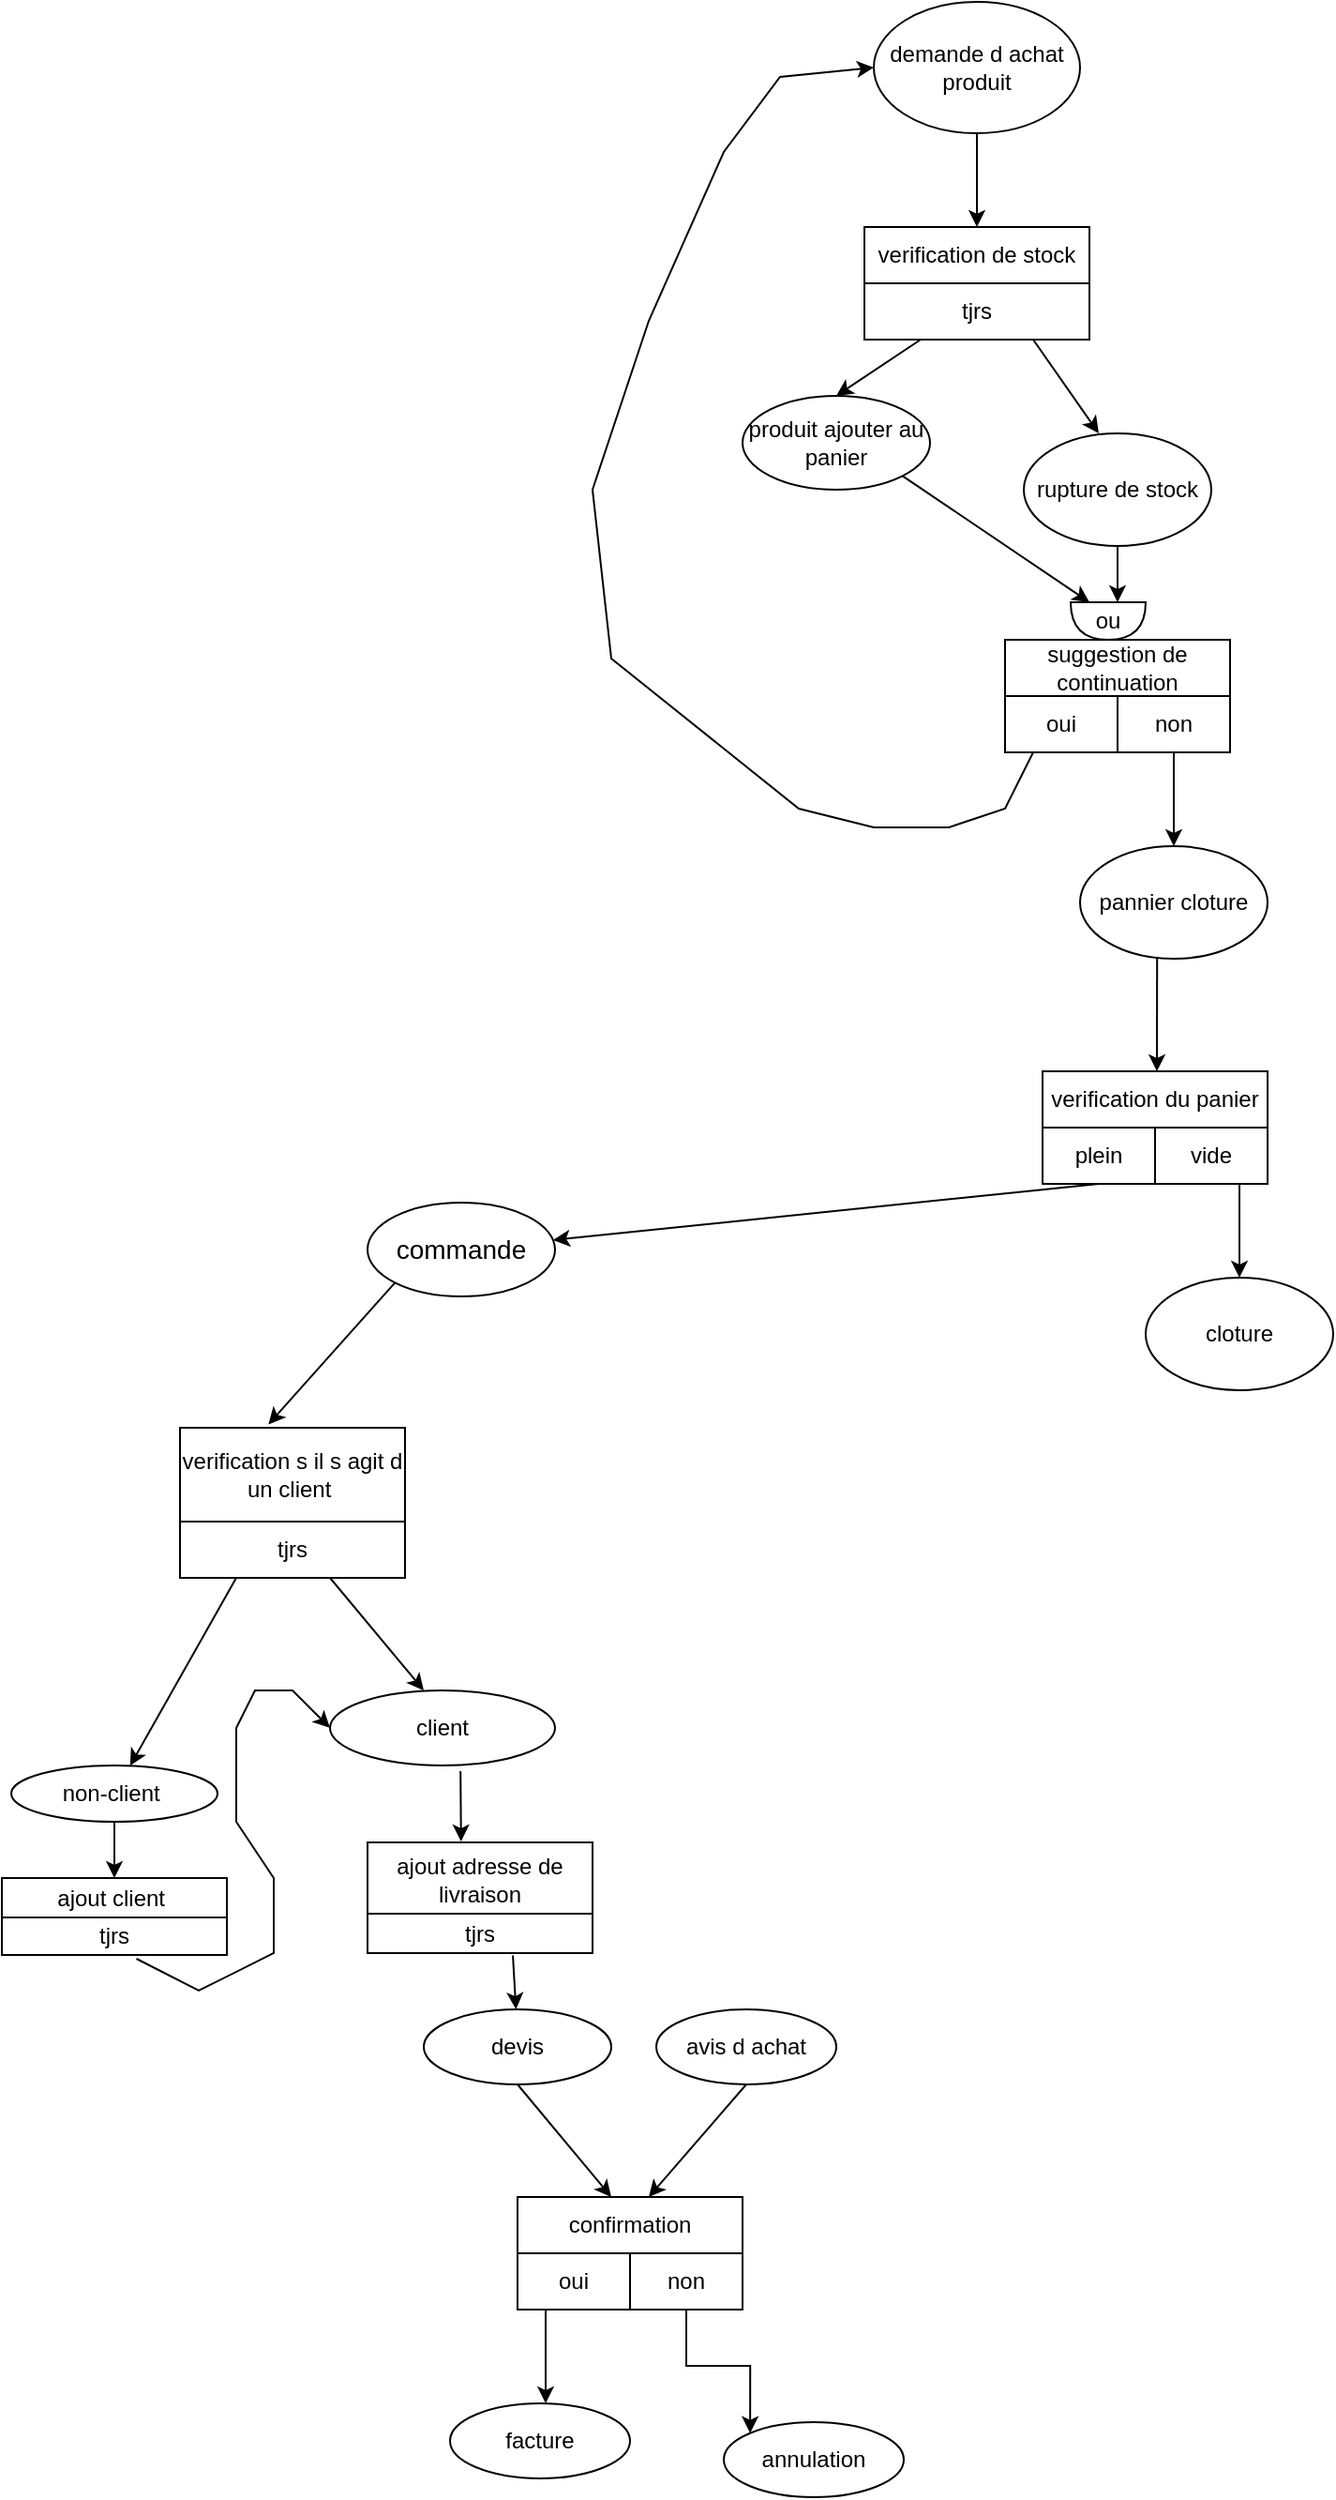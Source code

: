 <mxfile version="23.1.1" type="device" pages="2">
  <diagram id="C5RBs43oDa-KdzZeNtuy" name="Page-1">
    <mxGraphModel dx="1105" dy="658" grid="1" gridSize="10" guides="1" tooltips="1" connect="1" arrows="1" fold="1" page="1" pageScale="1" pageWidth="827" pageHeight="1169" math="0" shadow="0">
      <root>
        <mxCell id="WIyWlLk6GJQsqaUBKTNV-0" />
        <mxCell id="WIyWlLk6GJQsqaUBKTNV-1" parent="WIyWlLk6GJQsqaUBKTNV-0" />
        <mxCell id="PLZqTz8qko_gE4AXY9Jm-1" value="&lt;font style=&quot;font-size: 14px;&quot;&gt;commande&lt;/font&gt;" style="ellipse;whiteSpace=wrap;html=1;" vertex="1" parent="WIyWlLk6GJQsqaUBKTNV-1">
          <mxGeometry x="260" y="730" width="100" height="50" as="geometry" />
        </mxCell>
        <mxCell id="PLZqTz8qko_gE4AXY9Jm-3" value="" style="endArrow=classic;html=1;rounded=0;exitX=0;exitY=1;exitDx=0;exitDy=0;entryX=0.393;entryY=-0.036;entryDx=0;entryDy=0;entryPerimeter=0;" edge="1" parent="WIyWlLk6GJQsqaUBKTNV-1" source="PLZqTz8qko_gE4AXY9Jm-1" target="PLZqTz8qko_gE4AXY9Jm-10">
          <mxGeometry width="50" height="50" relative="1" as="geometry">
            <mxPoint x="380" y="960" as="sourcePoint" />
            <mxPoint x="208.546" y="830" as="targetPoint" />
          </mxGeometry>
        </mxCell>
        <mxCell id="PLZqTz8qko_gE4AXY9Jm-10" value="verification s il s agit d un client&amp;nbsp;" style="rounded=0;whiteSpace=wrap;html=1;" vertex="1" parent="WIyWlLk6GJQsqaUBKTNV-1">
          <mxGeometry x="160" y="850" width="120" height="50" as="geometry" />
        </mxCell>
        <mxCell id="PLZqTz8qko_gE4AXY9Jm-11" value="tjrs" style="rounded=0;whiteSpace=wrap;html=1;" vertex="1" parent="WIyWlLk6GJQsqaUBKTNV-1">
          <mxGeometry x="160" y="900" width="120" height="30" as="geometry" />
        </mxCell>
        <mxCell id="PLZqTz8qko_gE4AXY9Jm-13" value="" style="endArrow=classic;html=1;rounded=0;" edge="1" parent="WIyWlLk6GJQsqaUBKTNV-1">
          <mxGeometry width="50" height="50" relative="1" as="geometry">
            <mxPoint x="240" y="930" as="sourcePoint" />
            <mxPoint x="290" y="990" as="targetPoint" />
          </mxGeometry>
        </mxCell>
        <mxCell id="PLZqTz8qko_gE4AXY9Jm-14" value="" style="endArrow=classic;html=1;rounded=0;exitX=0.25;exitY=1;exitDx=0;exitDy=0;" edge="1" parent="WIyWlLk6GJQsqaUBKTNV-1" source="PLZqTz8qko_gE4AXY9Jm-11" target="PLZqTz8qko_gE4AXY9Jm-15">
          <mxGeometry width="50" height="50" relative="1" as="geometry">
            <mxPoint x="380" y="960" as="sourcePoint" />
            <mxPoint x="140" y="980" as="targetPoint" />
          </mxGeometry>
        </mxCell>
        <mxCell id="PLZqTz8qko_gE4AXY9Jm-15" value="non-client&amp;nbsp;" style="ellipse;whiteSpace=wrap;html=1;" vertex="1" parent="WIyWlLk6GJQsqaUBKTNV-1">
          <mxGeometry x="70" y="1030" width="110" height="30" as="geometry" />
        </mxCell>
        <mxCell id="PLZqTz8qko_gE4AXY9Jm-16" value="client" style="ellipse;whiteSpace=wrap;html=1;" vertex="1" parent="WIyWlLk6GJQsqaUBKTNV-1">
          <mxGeometry x="240" y="990" width="120" height="40" as="geometry" />
        </mxCell>
        <mxCell id="QAGAs0d7s2KeOODQNL1N-1" value="" style="endArrow=classic;html=1;rounded=0;exitX=0.5;exitY=1;exitDx=0;exitDy=0;" edge="1" parent="WIyWlLk6GJQsqaUBKTNV-1" source="PLZqTz8qko_gE4AXY9Jm-15" target="QAGAs0d7s2KeOODQNL1N-2">
          <mxGeometry width="50" height="50" relative="1" as="geometry">
            <mxPoint x="260" y="1190" as="sourcePoint" />
            <mxPoint x="310" y="1100" as="targetPoint" />
            <Array as="points" />
          </mxGeometry>
        </mxCell>
        <mxCell id="QAGAs0d7s2KeOODQNL1N-2" value="ajout client&amp;nbsp;" style="rounded=0;whiteSpace=wrap;html=1;" vertex="1" parent="WIyWlLk6GJQsqaUBKTNV-1">
          <mxGeometry x="65" y="1090" width="120" height="21" as="geometry" />
        </mxCell>
        <mxCell id="QAGAs0d7s2KeOODQNL1N-3" value="tjrs" style="rounded=0;whiteSpace=wrap;html=1;" vertex="1" parent="WIyWlLk6GJQsqaUBKTNV-1">
          <mxGeometry x="65" y="1111" width="120" height="20" as="geometry" />
        </mxCell>
        <mxCell id="QAGAs0d7s2KeOODQNL1N-5" value="" style="endArrow=classic;html=1;rounded=0;exitX=0.598;exitY=1.1;exitDx=0;exitDy=0;exitPerimeter=0;entryX=0;entryY=0.5;entryDx=0;entryDy=0;" edge="1" parent="WIyWlLk6GJQsqaUBKTNV-1" source="QAGAs0d7s2KeOODQNL1N-3" target="PLZqTz8qko_gE4AXY9Jm-16">
          <mxGeometry width="50" height="50" relative="1" as="geometry">
            <mxPoint x="260" y="1190" as="sourcePoint" />
            <mxPoint x="310" y="1140" as="targetPoint" />
            <Array as="points">
              <mxPoint x="170" y="1150" />
              <mxPoint x="210" y="1130" />
              <mxPoint x="210" y="1090" />
              <mxPoint x="190" y="1060" />
              <mxPoint x="190" y="1030" />
              <mxPoint x="190" y="1010" />
              <mxPoint x="200" y="990" />
              <mxPoint x="220" y="990" />
            </Array>
          </mxGeometry>
        </mxCell>
        <mxCell id="QAGAs0d7s2KeOODQNL1N-6" value="" style="endArrow=classic;html=1;rounded=0;exitX=0.58;exitY=1.075;exitDx=0;exitDy=0;exitPerimeter=0;" edge="1" parent="WIyWlLk6GJQsqaUBKTNV-1" source="PLZqTz8qko_gE4AXY9Jm-16">
          <mxGeometry width="50" height="50" relative="1" as="geometry">
            <mxPoint x="260" y="1190" as="sourcePoint" />
            <mxPoint x="309.887" y="1070.5" as="targetPoint" />
          </mxGeometry>
        </mxCell>
        <mxCell id="QAGAs0d7s2KeOODQNL1N-10" value="demande d achat produit" style="ellipse;whiteSpace=wrap;html=1;" vertex="1" parent="WIyWlLk6GJQsqaUBKTNV-1">
          <mxGeometry x="530" y="90" width="110" height="70" as="geometry" />
        </mxCell>
        <mxCell id="QAGAs0d7s2KeOODQNL1N-11" value="" style="endArrow=classic;html=1;rounded=0;exitX=0.5;exitY=1;exitDx=0;exitDy=0;" edge="1" parent="WIyWlLk6GJQsqaUBKTNV-1" source="QAGAs0d7s2KeOODQNL1N-10">
          <mxGeometry width="50" height="50" relative="1" as="geometry">
            <mxPoint x="430" y="180" as="sourcePoint" />
            <mxPoint x="585" y="210" as="targetPoint" />
          </mxGeometry>
        </mxCell>
        <mxCell id="QAGAs0d7s2KeOODQNL1N-13" value="verification de stock" style="rounded=0;whiteSpace=wrap;html=1;" vertex="1" parent="WIyWlLk6GJQsqaUBKTNV-1">
          <mxGeometry x="525" y="210" width="120" height="30" as="geometry" />
        </mxCell>
        <mxCell id="QAGAs0d7s2KeOODQNL1N-15" value="tjrs" style="rounded=0;whiteSpace=wrap;html=1;" vertex="1" parent="WIyWlLk6GJQsqaUBKTNV-1">
          <mxGeometry x="525" y="240" width="120" height="30" as="geometry" />
        </mxCell>
        <mxCell id="QAGAs0d7s2KeOODQNL1N-16" value="" style="endArrow=classic;html=1;rounded=0;exitX=0.25;exitY=1;exitDx=0;exitDy=0;entryX=0.5;entryY=0;entryDx=0;entryDy=0;" edge="1" parent="WIyWlLk6GJQsqaUBKTNV-1" source="QAGAs0d7s2KeOODQNL1N-15" target="QAGAs0d7s2KeOODQNL1N-18">
          <mxGeometry width="50" height="50" relative="1" as="geometry">
            <mxPoint x="430" y="180" as="sourcePoint" />
            <mxPoint x="520" y="310" as="targetPoint" />
          </mxGeometry>
        </mxCell>
        <mxCell id="QAGAs0d7s2KeOODQNL1N-17" value="" style="endArrow=classic;html=1;rounded=0;exitX=0.75;exitY=1;exitDx=0;exitDy=0;" edge="1" parent="WIyWlLk6GJQsqaUBKTNV-1" source="QAGAs0d7s2KeOODQNL1N-15">
          <mxGeometry width="50" height="50" relative="1" as="geometry">
            <mxPoint x="565" y="280" as="sourcePoint" />
            <mxPoint x="650" y="320" as="targetPoint" />
          </mxGeometry>
        </mxCell>
        <mxCell id="QAGAs0d7s2KeOODQNL1N-18" value="produit ajouter au panier" style="ellipse;whiteSpace=wrap;html=1;" vertex="1" parent="WIyWlLk6GJQsqaUBKTNV-1">
          <mxGeometry x="460" y="300" width="100" height="50" as="geometry" />
        </mxCell>
        <mxCell id="QAGAs0d7s2KeOODQNL1N-19" value="rupture de stock" style="ellipse;whiteSpace=wrap;html=1;" vertex="1" parent="WIyWlLk6GJQsqaUBKTNV-1">
          <mxGeometry x="610" y="320" width="100" height="60" as="geometry" />
        </mxCell>
        <mxCell id="QAGAs0d7s2KeOODQNL1N-31" value="" style="endArrow=classic;html=1;rounded=0;exitX=0.5;exitY=1;exitDx=0;exitDy=0;" edge="1" parent="WIyWlLk6GJQsqaUBKTNV-1" source="QAGAs0d7s2KeOODQNL1N-19">
          <mxGeometry width="50" height="50" relative="1" as="geometry">
            <mxPoint x="510" y="380" as="sourcePoint" />
            <mxPoint x="660" y="410" as="targetPoint" />
          </mxGeometry>
        </mxCell>
        <mxCell id="QAGAs0d7s2KeOODQNL1N-32" value="suggestion de continuation" style="rounded=0;whiteSpace=wrap;html=1;" vertex="1" parent="WIyWlLk6GJQsqaUBKTNV-1">
          <mxGeometry x="600" y="430" width="120" height="30" as="geometry" />
        </mxCell>
        <mxCell id="QAGAs0d7s2KeOODQNL1N-33" value="oui" style="rounded=0;whiteSpace=wrap;html=1;" vertex="1" parent="WIyWlLk6GJQsqaUBKTNV-1">
          <mxGeometry x="600" y="460" width="60" height="30" as="geometry" />
        </mxCell>
        <mxCell id="QAGAs0d7s2KeOODQNL1N-77" value="non" style="rounded=0;whiteSpace=wrap;html=1;" vertex="1" parent="WIyWlLk6GJQsqaUBKTNV-1">
          <mxGeometry x="660" y="460" width="60" height="30" as="geometry" />
        </mxCell>
        <mxCell id="QAGAs0d7s2KeOODQNL1N-78" value="" style="endArrow=classic;html=1;rounded=0;exitX=1;exitY=1;exitDx=0;exitDy=0;entryX=0;entryY=0.75;entryDx=0;entryDy=0;entryPerimeter=0;" edge="1" parent="WIyWlLk6GJQsqaUBKTNV-1" source="QAGAs0d7s2KeOODQNL1N-18" target="QAGAs0d7s2KeOODQNL1N-79">
          <mxGeometry width="50" height="50" relative="1" as="geometry">
            <mxPoint x="400" y="360" as="sourcePoint" />
            <mxPoint x="630" y="400" as="targetPoint" />
          </mxGeometry>
        </mxCell>
        <mxCell id="QAGAs0d7s2KeOODQNL1N-79" value="ou" style="shape=or;whiteSpace=wrap;html=1;direction=south;" vertex="1" parent="WIyWlLk6GJQsqaUBKTNV-1">
          <mxGeometry x="635" y="410" width="40" height="20" as="geometry" />
        </mxCell>
        <mxCell id="QAGAs0d7s2KeOODQNL1N-81" value="" style="endArrow=classic;html=1;rounded=0;exitX=0.25;exitY=1;exitDx=0;exitDy=0;entryX=0;entryY=0.5;entryDx=0;entryDy=0;" edge="1" parent="WIyWlLk6GJQsqaUBKTNV-1" source="QAGAs0d7s2KeOODQNL1N-33" target="QAGAs0d7s2KeOODQNL1N-10">
          <mxGeometry width="50" height="50" relative="1" as="geometry">
            <mxPoint x="400" y="360" as="sourcePoint" />
            <mxPoint x="450" y="310" as="targetPoint" />
            <Array as="points">
              <mxPoint x="600" y="520" />
              <mxPoint x="570" y="530" />
              <mxPoint x="530" y="530" />
              <mxPoint x="490" y="520" />
              <mxPoint x="390" y="440" />
              <mxPoint x="380" y="350" />
              <mxPoint x="410" y="260" />
              <mxPoint x="450" y="170" />
              <mxPoint x="480" y="130" />
            </Array>
          </mxGeometry>
        </mxCell>
        <mxCell id="QAGAs0d7s2KeOODQNL1N-82" value="" style="endArrow=classic;html=1;rounded=0;exitX=0.5;exitY=1;exitDx=0;exitDy=0;" edge="1" parent="WIyWlLk6GJQsqaUBKTNV-1" source="QAGAs0d7s2KeOODQNL1N-77">
          <mxGeometry width="50" height="50" relative="1" as="geometry">
            <mxPoint x="400" y="360" as="sourcePoint" />
            <mxPoint x="690" y="540" as="targetPoint" />
          </mxGeometry>
        </mxCell>
        <mxCell id="QAGAs0d7s2KeOODQNL1N-83" value="pannier cloture" style="ellipse;whiteSpace=wrap;html=1;" vertex="1" parent="WIyWlLk6GJQsqaUBKTNV-1">
          <mxGeometry x="640" y="540" width="100" height="60" as="geometry" />
        </mxCell>
        <mxCell id="QAGAs0d7s2KeOODQNL1N-84" value="" style="endArrow=classic;html=1;rounded=0;exitX=0.411;exitY=0.984;exitDx=0;exitDy=0;exitPerimeter=0;" edge="1" parent="WIyWlLk6GJQsqaUBKTNV-1" source="QAGAs0d7s2KeOODQNL1N-83">
          <mxGeometry width="50" height="50" relative="1" as="geometry">
            <mxPoint x="400" y="710" as="sourcePoint" />
            <mxPoint x="681" y="660" as="targetPoint" />
          </mxGeometry>
        </mxCell>
        <mxCell id="QAGAs0d7s2KeOODQNL1N-85" value="verification du panier" style="rounded=0;whiteSpace=wrap;html=1;" vertex="1" parent="WIyWlLk6GJQsqaUBKTNV-1">
          <mxGeometry x="620" y="660" width="120" height="30" as="geometry" />
        </mxCell>
        <mxCell id="QAGAs0d7s2KeOODQNL1N-86" value="vide" style="rounded=0;whiteSpace=wrap;html=1;" vertex="1" parent="WIyWlLk6GJQsqaUBKTNV-1">
          <mxGeometry x="680" y="690" width="60" height="30" as="geometry" />
        </mxCell>
        <mxCell id="QAGAs0d7s2KeOODQNL1N-87" value="plein" style="rounded=0;whiteSpace=wrap;html=1;" vertex="1" parent="WIyWlLk6GJQsqaUBKTNV-1">
          <mxGeometry x="620" y="690" width="60" height="30" as="geometry" />
        </mxCell>
        <mxCell id="QAGAs0d7s2KeOODQNL1N-88" value="" style="endArrow=classic;html=1;rounded=0;exitX=0.75;exitY=1;exitDx=0;exitDy=0;" edge="1" parent="WIyWlLk6GJQsqaUBKTNV-1" source="QAGAs0d7s2KeOODQNL1N-86">
          <mxGeometry width="50" height="50" relative="1" as="geometry">
            <mxPoint x="691" y="609" as="sourcePoint" />
            <mxPoint x="725" y="770" as="targetPoint" />
          </mxGeometry>
        </mxCell>
        <mxCell id="QAGAs0d7s2KeOODQNL1N-89" value="cloture" style="ellipse;whiteSpace=wrap;html=1;" vertex="1" parent="WIyWlLk6GJQsqaUBKTNV-1">
          <mxGeometry x="675" y="770" width="100" height="60" as="geometry" />
        </mxCell>
        <mxCell id="QAGAs0d7s2KeOODQNL1N-91" value="" style="endArrow=classic;html=1;rounded=0;exitX=0.5;exitY=1;exitDx=0;exitDy=0;" edge="1" parent="WIyWlLk6GJQsqaUBKTNV-1" source="QAGAs0d7s2KeOODQNL1N-87" target="PLZqTz8qko_gE4AXY9Jm-1">
          <mxGeometry width="50" height="50" relative="1" as="geometry">
            <mxPoint x="735" y="730" as="sourcePoint" />
            <mxPoint x="610" y="760" as="targetPoint" />
          </mxGeometry>
        </mxCell>
        <mxCell id="QAGAs0d7s2KeOODQNL1N-93" value="ajout adresse de livraison" style="rounded=0;whiteSpace=wrap;html=1;" vertex="1" parent="WIyWlLk6GJQsqaUBKTNV-1">
          <mxGeometry x="260" y="1071" width="120" height="39" as="geometry" />
        </mxCell>
        <mxCell id="QAGAs0d7s2KeOODQNL1N-94" value="tjrs" style="rounded=0;whiteSpace=wrap;html=1;" vertex="1" parent="WIyWlLk6GJQsqaUBKTNV-1">
          <mxGeometry x="260" y="1109" width="120" height="21" as="geometry" />
        </mxCell>
        <mxCell id="QAGAs0d7s2KeOODQNL1N-95" value="" style="endArrow=classic;html=1;rounded=0;exitX=0.646;exitY=1.06;exitDx=0;exitDy=0;exitPerimeter=0;" edge="1" parent="WIyWlLk6GJQsqaUBKTNV-1" source="QAGAs0d7s2KeOODQNL1N-94" target="QAGAs0d7s2KeOODQNL1N-96">
          <mxGeometry width="50" height="50" relative="1" as="geometry">
            <mxPoint x="400" y="1130" as="sourcePoint" />
            <mxPoint x="338" y="1200" as="targetPoint" />
          </mxGeometry>
        </mxCell>
        <mxCell id="QAGAs0d7s2KeOODQNL1N-96" value="devis" style="ellipse;whiteSpace=wrap;html=1;" vertex="1" parent="WIyWlLk6GJQsqaUBKTNV-1">
          <mxGeometry x="290" y="1160" width="100" height="40" as="geometry" />
        </mxCell>
        <mxCell id="QAGAs0d7s2KeOODQNL1N-97" value="avis d achat" style="ellipse;whiteSpace=wrap;html=1;" vertex="1" parent="WIyWlLk6GJQsqaUBKTNV-1">
          <mxGeometry x="414" y="1160" width="96" height="40" as="geometry" />
        </mxCell>
        <mxCell id="QAGAs0d7s2KeOODQNL1N-98" value="" style="endArrow=classic;html=1;rounded=0;exitX=0.5;exitY=1;exitDx=0;exitDy=0;" edge="1" parent="WIyWlLk6GJQsqaUBKTNV-1" source="QAGAs0d7s2KeOODQNL1N-97">
          <mxGeometry width="50" height="50" relative="1" as="geometry">
            <mxPoint x="400" y="1130" as="sourcePoint" />
            <mxPoint x="410" y="1260" as="targetPoint" />
          </mxGeometry>
        </mxCell>
        <mxCell id="QAGAs0d7s2KeOODQNL1N-99" value="" style="endArrow=classic;html=1;rounded=0;exitX=0.5;exitY=1;exitDx=0;exitDy=0;" edge="1" parent="WIyWlLk6GJQsqaUBKTNV-1" source="QAGAs0d7s2KeOODQNL1N-96">
          <mxGeometry width="50" height="50" relative="1" as="geometry">
            <mxPoint x="400" y="1130" as="sourcePoint" />
            <mxPoint x="390" y="1260" as="targetPoint" />
          </mxGeometry>
        </mxCell>
        <mxCell id="QAGAs0d7s2KeOODQNL1N-100" value="confirmation" style="rounded=0;whiteSpace=wrap;html=1;" vertex="1" parent="WIyWlLk6GJQsqaUBKTNV-1">
          <mxGeometry x="340" y="1260" width="120" height="30" as="geometry" />
        </mxCell>
        <mxCell id="QAGAs0d7s2KeOODQNL1N-101" value="oui" style="rounded=0;whiteSpace=wrap;html=1;" vertex="1" parent="WIyWlLk6GJQsqaUBKTNV-1">
          <mxGeometry x="340" y="1290" width="60" height="30" as="geometry" />
        </mxCell>
        <mxCell id="QAGAs0d7s2KeOODQNL1N-107" style="edgeStyle=orthogonalEdgeStyle;rounded=0;orthogonalLoop=1;jettySize=auto;html=1;entryX=0;entryY=0;entryDx=0;entryDy=0;" edge="1" parent="WIyWlLk6GJQsqaUBKTNV-1" source="QAGAs0d7s2KeOODQNL1N-102" target="QAGAs0d7s2KeOODQNL1N-106">
          <mxGeometry relative="1" as="geometry" />
        </mxCell>
        <mxCell id="QAGAs0d7s2KeOODQNL1N-102" value="non" style="rounded=0;whiteSpace=wrap;html=1;" vertex="1" parent="WIyWlLk6GJQsqaUBKTNV-1">
          <mxGeometry x="400" y="1290" width="60" height="30" as="geometry" />
        </mxCell>
        <mxCell id="QAGAs0d7s2KeOODQNL1N-104" value="" style="endArrow=classic;html=1;rounded=0;exitX=0.25;exitY=1;exitDx=0;exitDy=0;" edge="1" parent="WIyWlLk6GJQsqaUBKTNV-1" source="QAGAs0d7s2KeOODQNL1N-101">
          <mxGeometry width="50" height="50" relative="1" as="geometry">
            <mxPoint x="400" y="1360" as="sourcePoint" />
            <mxPoint x="355" y="1370" as="targetPoint" />
          </mxGeometry>
        </mxCell>
        <mxCell id="QAGAs0d7s2KeOODQNL1N-105" value="facture" style="ellipse;whiteSpace=wrap;html=1;" vertex="1" parent="WIyWlLk6GJQsqaUBKTNV-1">
          <mxGeometry x="304" y="1370" width="96" height="40" as="geometry" />
        </mxCell>
        <mxCell id="QAGAs0d7s2KeOODQNL1N-106" value="annulation" style="ellipse;whiteSpace=wrap;html=1;" vertex="1" parent="WIyWlLk6GJQsqaUBKTNV-1">
          <mxGeometry x="450" y="1380" width="96" height="40" as="geometry" />
        </mxCell>
      </root>
    </mxGraphModel>
  </diagram>
  <diagram name="Copy of Page-1" id="o-THdUmMIab05olmzSr1">
    <mxGraphModel dx="792" dy="594" grid="1" gridSize="10" guides="1" tooltips="1" connect="1" arrows="1" fold="1" page="1" pageScale="1" pageWidth="827" pageHeight="1169" math="0" shadow="0">
      <root>
        <mxCell id="VavWRkJ7x_IFSq5wiiPO-0" />
        <mxCell id="VavWRkJ7x_IFSq5wiiPO-1" parent="VavWRkJ7x_IFSq5wiiPO-0" />
        <mxCell id="VavWRkJ7x_IFSq5wiiPO-2" value="" style="rounded=0;html=1;jettySize=auto;orthogonalLoop=1;fontSize=11;endArrow=block;endFill=0;endSize=8;strokeWidth=1;shadow=0;labelBackgroundColor=none;edgeStyle=orthogonalEdgeStyle;" edge="1" parent="VavWRkJ7x_IFSq5wiiPO-1" source="VavWRkJ7x_IFSq5wiiPO-3" target="VavWRkJ7x_IFSq5wiiPO-6">
          <mxGeometry relative="1" as="geometry" />
        </mxCell>
        <mxCell id="VavWRkJ7x_IFSq5wiiPO-3" value="Lamp doesn&#39;t work" style="rounded=1;whiteSpace=wrap;html=1;fontSize=12;glass=0;strokeWidth=1;shadow=0;" vertex="1" parent="VavWRkJ7x_IFSq5wiiPO-1">
          <mxGeometry x="160" y="80" width="120" height="40" as="geometry" />
        </mxCell>
        <mxCell id="VavWRkJ7x_IFSq5wiiPO-4" value="Yes" style="rounded=0;html=1;jettySize=auto;orthogonalLoop=1;fontSize=11;endArrow=block;endFill=0;endSize=8;strokeWidth=1;shadow=0;labelBackgroundColor=none;edgeStyle=orthogonalEdgeStyle;" edge="1" parent="VavWRkJ7x_IFSq5wiiPO-1" source="VavWRkJ7x_IFSq5wiiPO-6" target="VavWRkJ7x_IFSq5wiiPO-10">
          <mxGeometry y="20" relative="1" as="geometry">
            <mxPoint as="offset" />
          </mxGeometry>
        </mxCell>
        <mxCell id="VavWRkJ7x_IFSq5wiiPO-5" value="No" style="edgeStyle=orthogonalEdgeStyle;rounded=0;html=1;jettySize=auto;orthogonalLoop=1;fontSize=11;endArrow=block;endFill=0;endSize=8;strokeWidth=1;shadow=0;labelBackgroundColor=none;" edge="1" parent="VavWRkJ7x_IFSq5wiiPO-1" source="VavWRkJ7x_IFSq5wiiPO-6" target="VavWRkJ7x_IFSq5wiiPO-7">
          <mxGeometry y="10" relative="1" as="geometry">
            <mxPoint as="offset" />
          </mxGeometry>
        </mxCell>
        <mxCell id="VavWRkJ7x_IFSq5wiiPO-6" value="Lamp&lt;br&gt;plugged in?" style="rhombus;whiteSpace=wrap;html=1;shadow=0;fontFamily=Helvetica;fontSize=12;align=center;strokeWidth=1;spacing=6;spacingTop=-4;" vertex="1" parent="VavWRkJ7x_IFSq5wiiPO-1">
          <mxGeometry x="170" y="170" width="100" height="80" as="geometry" />
        </mxCell>
        <mxCell id="VavWRkJ7x_IFSq5wiiPO-7" value="Plug in lamp" style="rounded=1;whiteSpace=wrap;html=1;fontSize=12;glass=0;strokeWidth=1;shadow=0;" vertex="1" parent="VavWRkJ7x_IFSq5wiiPO-1">
          <mxGeometry x="320" y="190" width="120" height="40" as="geometry" />
        </mxCell>
        <mxCell id="VavWRkJ7x_IFSq5wiiPO-8" value="No" style="rounded=0;html=1;jettySize=auto;orthogonalLoop=1;fontSize=11;endArrow=block;endFill=0;endSize=8;strokeWidth=1;shadow=0;labelBackgroundColor=none;edgeStyle=orthogonalEdgeStyle;" edge="1" parent="VavWRkJ7x_IFSq5wiiPO-1" source="VavWRkJ7x_IFSq5wiiPO-10" target="VavWRkJ7x_IFSq5wiiPO-11">
          <mxGeometry x="0.333" y="20" relative="1" as="geometry">
            <mxPoint as="offset" />
          </mxGeometry>
        </mxCell>
        <mxCell id="VavWRkJ7x_IFSq5wiiPO-9" value="Yes" style="edgeStyle=orthogonalEdgeStyle;rounded=0;html=1;jettySize=auto;orthogonalLoop=1;fontSize=11;endArrow=block;endFill=0;endSize=8;strokeWidth=1;shadow=0;labelBackgroundColor=none;" edge="1" parent="VavWRkJ7x_IFSq5wiiPO-1" source="VavWRkJ7x_IFSq5wiiPO-10" target="VavWRkJ7x_IFSq5wiiPO-12">
          <mxGeometry y="10" relative="1" as="geometry">
            <mxPoint as="offset" />
          </mxGeometry>
        </mxCell>
        <mxCell id="VavWRkJ7x_IFSq5wiiPO-10" value="Bulb&lt;br&gt;burned out?" style="rhombus;whiteSpace=wrap;html=1;shadow=0;fontFamily=Helvetica;fontSize=12;align=center;strokeWidth=1;spacing=6;spacingTop=-4;" vertex="1" parent="VavWRkJ7x_IFSq5wiiPO-1">
          <mxGeometry x="170" y="290" width="100" height="80" as="geometry" />
        </mxCell>
        <mxCell id="VavWRkJ7x_IFSq5wiiPO-11" value="Repair Lamp" style="rounded=1;whiteSpace=wrap;html=1;fontSize=12;glass=0;strokeWidth=1;shadow=0;" vertex="1" parent="VavWRkJ7x_IFSq5wiiPO-1">
          <mxGeometry x="160" y="430" width="120" height="40" as="geometry" />
        </mxCell>
        <mxCell id="VavWRkJ7x_IFSq5wiiPO-12" value="Replace Bulb" style="rounded=1;whiteSpace=wrap;html=1;fontSize=12;glass=0;strokeWidth=1;shadow=0;" vertex="1" parent="VavWRkJ7x_IFSq5wiiPO-1">
          <mxGeometry x="320" y="310" width="120" height="40" as="geometry" />
        </mxCell>
        <mxCell id="VavWRkJ7x_IFSq5wiiPO-13" value="&lt;font style=&quot;font-size: 18px;&quot;&gt;commande&lt;/font&gt;" style="ellipse;whiteSpace=wrap;html=1;" vertex="1" parent="VavWRkJ7x_IFSq5wiiPO-1">
          <mxGeometry x="90" y="700" width="120" height="80" as="geometry" />
        </mxCell>
        <mxCell id="VavWRkJ7x_IFSq5wiiPO-14" value="" style="endArrow=classic;html=1;rounded=0;exitX=0.603;exitY=0.983;exitDx=0;exitDy=0;exitPerimeter=0;" edge="1" parent="VavWRkJ7x_IFSq5wiiPO-1" source="VavWRkJ7x_IFSq5wiiPO-13" target="VavWRkJ7x_IFSq5wiiPO-15">
          <mxGeometry width="50" height="50" relative="1" as="geometry">
            <mxPoint x="380" y="960" as="sourcePoint" />
            <mxPoint x="230" y="860" as="targetPoint" />
          </mxGeometry>
        </mxCell>
        <mxCell id="VavWRkJ7x_IFSq5wiiPO-15" value="" style="triangle;whiteSpace=wrap;html=1;direction=south;" vertex="1" parent="VavWRkJ7x_IFSq5wiiPO-1">
          <mxGeometry x="180" y="830" width="80" height="20" as="geometry" />
        </mxCell>
        <mxCell id="VavWRkJ7x_IFSq5wiiPO-16" value="verification s il s agit d un client&amp;nbsp;" style="rounded=0;whiteSpace=wrap;html=1;" vertex="1" parent="VavWRkJ7x_IFSq5wiiPO-1">
          <mxGeometry x="160" y="850" width="120" height="50" as="geometry" />
        </mxCell>
        <mxCell id="VavWRkJ7x_IFSq5wiiPO-17" value="tjrs" style="rounded=0;whiteSpace=wrap;html=1;" vertex="1" parent="VavWRkJ7x_IFSq5wiiPO-1">
          <mxGeometry x="160" y="900" width="120" height="30" as="geometry" />
        </mxCell>
        <mxCell id="VavWRkJ7x_IFSq5wiiPO-18" value="" style="endArrow=classic;html=1;rounded=0;" edge="1" parent="VavWRkJ7x_IFSq5wiiPO-1">
          <mxGeometry width="50" height="50" relative="1" as="geometry">
            <mxPoint x="240" y="930" as="sourcePoint" />
            <mxPoint x="290" y="990" as="targetPoint" />
          </mxGeometry>
        </mxCell>
        <mxCell id="VavWRkJ7x_IFSq5wiiPO-19" value="" style="endArrow=classic;html=1;rounded=0;exitX=0.25;exitY=1;exitDx=0;exitDy=0;" edge="1" parent="VavWRkJ7x_IFSq5wiiPO-1" source="VavWRkJ7x_IFSq5wiiPO-17" target="VavWRkJ7x_IFSq5wiiPO-20">
          <mxGeometry width="50" height="50" relative="1" as="geometry">
            <mxPoint x="380" y="960" as="sourcePoint" />
            <mxPoint x="140" y="980" as="targetPoint" />
          </mxGeometry>
        </mxCell>
        <mxCell id="VavWRkJ7x_IFSq5wiiPO-20" value="client&amp;nbsp;" style="ellipse;whiteSpace=wrap;html=1;" vertex="1" parent="VavWRkJ7x_IFSq5wiiPO-1">
          <mxGeometry x="70" y="960" width="120" height="50" as="geometry" />
        </mxCell>
        <mxCell id="VavWRkJ7x_IFSq5wiiPO-21" value="nonclient" style="ellipse;whiteSpace=wrap;html=1;" vertex="1" parent="VavWRkJ7x_IFSq5wiiPO-1">
          <mxGeometry x="240" y="990" width="120" height="60" as="geometry" />
        </mxCell>
      </root>
    </mxGraphModel>
  </diagram>
</mxfile>
